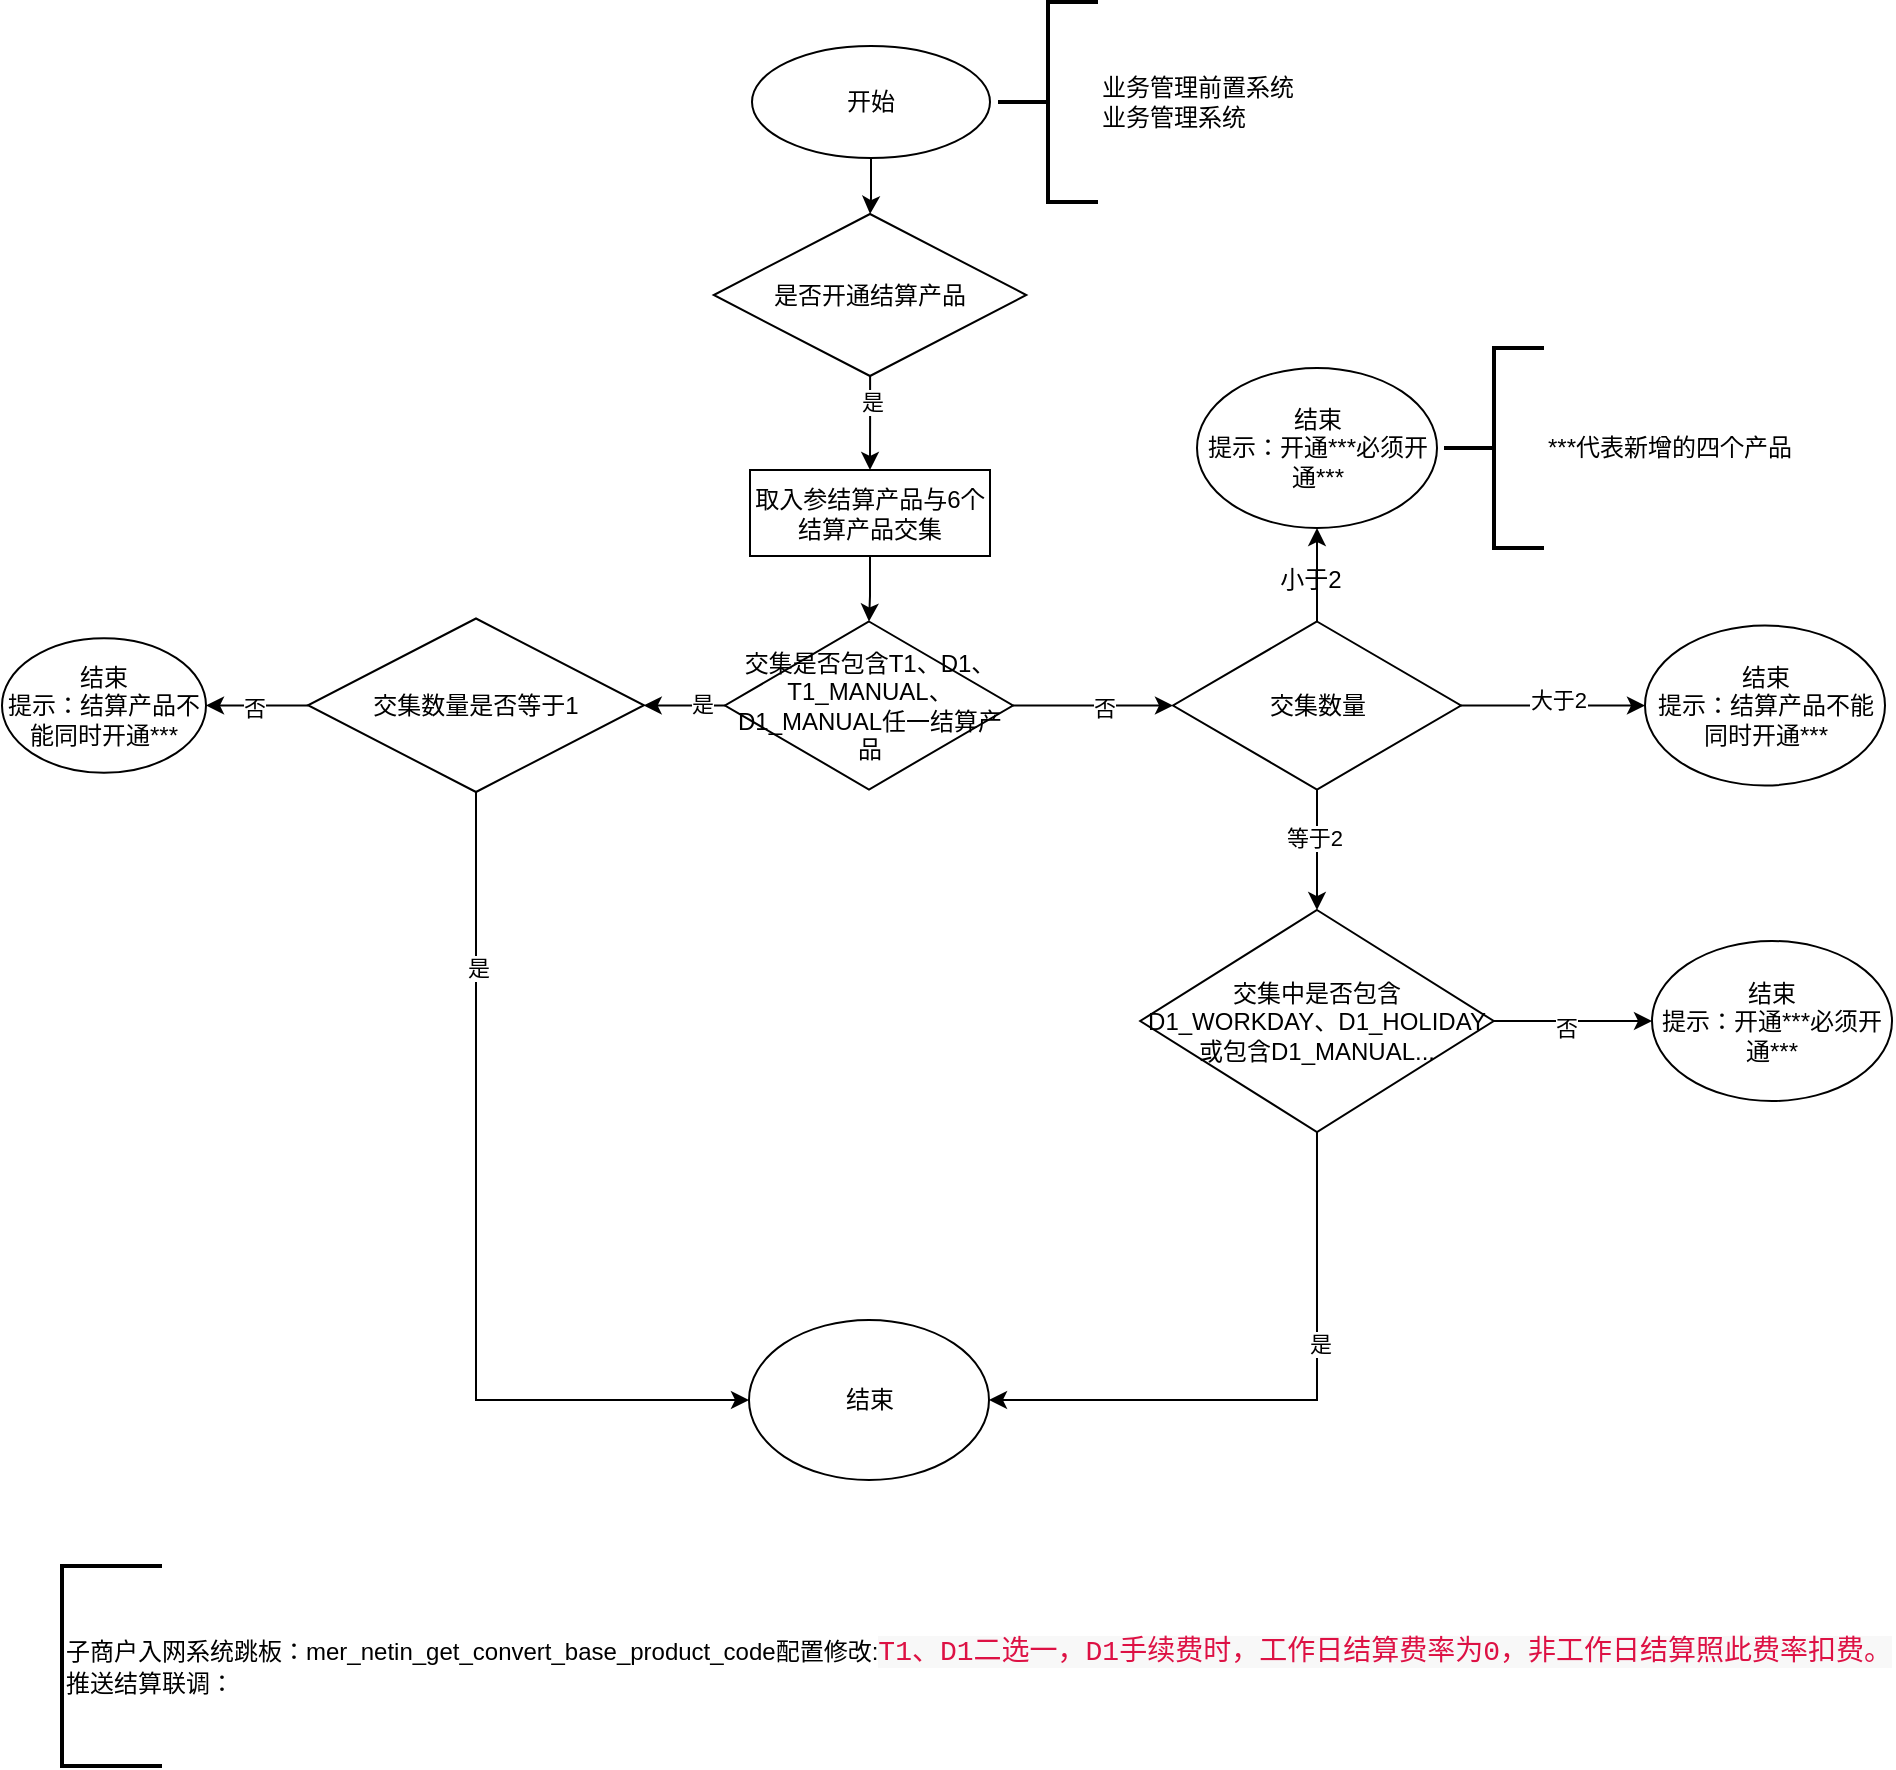 <mxfile version="14.4.3" type="github" pages="2">
  <diagram name="工作日/非工作日结算产品" id="74e2e168-ea6b-b213-b513-2b3c1d86103e">
    <mxGraphModel dx="1687" dy="907" grid="0" gridSize="10" guides="1" tooltips="1" connect="1" arrows="1" fold="1" page="0" pageScale="1" pageWidth="1100" pageHeight="850" background="#ffffff" math="0" shadow="0">
      <root>
        <mxCell id="0" />
        <mxCell id="1" parent="0" />
        <mxCell id="_HHzULaPOkoazhVG4UxR-39" value="" style="edgeStyle=orthogonalEdgeStyle;rounded=0;orthogonalLoop=1;jettySize=auto;html=1;" edge="1" parent="1" source="_HHzULaPOkoazhVG4UxR-11" target="_HHzULaPOkoazhVG4UxR-38">
          <mxGeometry relative="1" as="geometry" />
        </mxCell>
        <mxCell id="_HHzULaPOkoazhVG4UxR-11" value="开始" style="ellipse;whiteSpace=wrap;html=1;" vertex="1" parent="1">
          <mxGeometry x="-264" y="-246" width="119" height="56" as="geometry" />
        </mxCell>
        <mxCell id="_HHzULaPOkoazhVG4UxR-12" value="取入参结算产品与6个&lt;br&gt;结算产品交集" style="whiteSpace=wrap;html=1;" vertex="1" parent="1">
          <mxGeometry x="-265" y="-34" width="120" height="43" as="geometry" />
        </mxCell>
        <mxCell id="_HHzULaPOkoazhVG4UxR-25" value="" style="edgeStyle=orthogonalEdgeStyle;rounded=0;orthogonalLoop=1;jettySize=auto;html=1;" edge="1" parent="1" source="_HHzULaPOkoazhVG4UxR-14" target="_HHzULaPOkoazhVG4UxR-24">
          <mxGeometry relative="1" as="geometry" />
        </mxCell>
        <mxCell id="_HHzULaPOkoazhVG4UxR-26" value="否" style="edgeLabel;html=1;align=center;verticalAlign=middle;resizable=0;points=[];" vertex="1" connectable="0" parent="_HHzULaPOkoazhVG4UxR-25">
          <mxGeometry x="0.138" y="-1" relative="1" as="geometry">
            <mxPoint as="offset" />
          </mxGeometry>
        </mxCell>
        <mxCell id="_HHzULaPOkoazhVG4UxR-14" value="交集是否包含T1、D1、T1_MANUAL、D1_MANUAL任一结算产品" style="rhombus;whiteSpace=wrap;html=1;" vertex="1" parent="1">
          <mxGeometry x="-277.5" y="41.75" width="144" height="84" as="geometry" />
        </mxCell>
        <mxCell id="_HHzULaPOkoazhVG4UxR-15" value="" style="edgeStyle=orthogonalEdgeStyle;rounded=0;orthogonalLoop=1;jettySize=auto;html=1;" edge="1" parent="1" source="_HHzULaPOkoazhVG4UxR-12" target="_HHzULaPOkoazhVG4UxR-14">
          <mxGeometry relative="1" as="geometry" />
        </mxCell>
        <mxCell id="_HHzULaPOkoazhVG4UxR-32" style="edgeStyle=orthogonalEdgeStyle;rounded=0;orthogonalLoop=1;jettySize=auto;html=1;" edge="1" parent="1" source="_HHzULaPOkoazhVG4UxR-16" target="_HHzULaPOkoazhVG4UxR-27">
          <mxGeometry relative="1" as="geometry">
            <Array as="points">
              <mxPoint x="-402" y="431" />
            </Array>
          </mxGeometry>
        </mxCell>
        <mxCell id="_HHzULaPOkoazhVG4UxR-33" value="是" style="edgeLabel;html=1;align=center;verticalAlign=middle;resizable=0;points=[];" vertex="1" connectable="0" parent="_HHzULaPOkoazhVG4UxR-32">
          <mxGeometry x="-0.601" y="1" relative="1" as="geometry">
            <mxPoint as="offset" />
          </mxGeometry>
        </mxCell>
        <mxCell id="_HHzULaPOkoazhVG4UxR-16" value="交集数量是否等于1" style="rhombus;whiteSpace=wrap;html=1;" vertex="1" parent="1">
          <mxGeometry x="-486" y="40.25" width="168" height="86.75" as="geometry" />
        </mxCell>
        <mxCell id="_HHzULaPOkoazhVG4UxR-17" value="" style="edgeStyle=orthogonalEdgeStyle;rounded=0;orthogonalLoop=1;jettySize=auto;html=1;" edge="1" parent="1" source="_HHzULaPOkoazhVG4UxR-14" target="_HHzULaPOkoazhVG4UxR-16">
          <mxGeometry relative="1" as="geometry" />
        </mxCell>
        <mxCell id="_HHzULaPOkoazhVG4UxR-23" value="是" style="edgeLabel;html=1;align=center;verticalAlign=middle;resizable=0;points=[];" vertex="1" connectable="0" parent="_HHzULaPOkoazhVG4UxR-17">
          <mxGeometry x="-0.383" y="-1" relative="1" as="geometry">
            <mxPoint x="1" as="offset" />
          </mxGeometry>
        </mxCell>
        <mxCell id="_HHzULaPOkoazhVG4UxR-18" value="结束&lt;br&gt;提示：结算产品不能同时开通***" style="ellipse;whiteSpace=wrap;html=1;" vertex="1" parent="1">
          <mxGeometry x="-639" y="50.13" width="102" height="67.25" as="geometry" />
        </mxCell>
        <mxCell id="_HHzULaPOkoazhVG4UxR-19" value="" style="edgeStyle=orthogonalEdgeStyle;rounded=0;orthogonalLoop=1;jettySize=auto;html=1;" edge="1" parent="1" source="_HHzULaPOkoazhVG4UxR-16" target="_HHzULaPOkoazhVG4UxR-18">
          <mxGeometry relative="1" as="geometry" />
        </mxCell>
        <mxCell id="_HHzULaPOkoazhVG4UxR-20" value="否" style="edgeLabel;html=1;align=center;verticalAlign=middle;resizable=0;points=[];" vertex="1" connectable="0" parent="_HHzULaPOkoazhVG4UxR-19">
          <mxGeometry x="0.077" y="1" relative="1" as="geometry">
            <mxPoint as="offset" />
          </mxGeometry>
        </mxCell>
        <mxCell id="_HHzULaPOkoazhVG4UxR-35" value="" style="edgeStyle=orthogonalEdgeStyle;rounded=0;orthogonalLoop=1;jettySize=auto;html=1;" edge="1" parent="1" source="_HHzULaPOkoazhVG4UxR-24" target="_HHzULaPOkoazhVG4UxR-34">
          <mxGeometry relative="1" as="geometry" />
        </mxCell>
        <mxCell id="_HHzULaPOkoazhVG4UxR-36" value="大于2" style="edgeLabel;html=1;align=center;verticalAlign=middle;resizable=0;points=[];" vertex="1" connectable="0" parent="_HHzULaPOkoazhVG4UxR-35">
          <mxGeometry x="0.033" y="3" relative="1" as="geometry">
            <mxPoint x="1" as="offset" />
          </mxGeometry>
        </mxCell>
        <mxCell id="_HHzULaPOkoazhVG4UxR-43" value="" style="edgeStyle=orthogonalEdgeStyle;rounded=0;orthogonalLoop=1;jettySize=auto;html=1;" edge="1" parent="1" source="_HHzULaPOkoazhVG4UxR-24" target="_HHzULaPOkoazhVG4UxR-42">
          <mxGeometry relative="1" as="geometry" />
        </mxCell>
        <mxCell id="_HHzULaPOkoazhVG4UxR-47" value="" style="edgeStyle=orthogonalEdgeStyle;rounded=0;orthogonalLoop=1;jettySize=auto;html=1;" edge="1" parent="1" source="_HHzULaPOkoazhVG4UxR-24" target="_HHzULaPOkoazhVG4UxR-46">
          <mxGeometry relative="1" as="geometry" />
        </mxCell>
        <mxCell id="_HHzULaPOkoazhVG4UxR-53" value="等于2" style="edgeLabel;html=1;align=center;verticalAlign=middle;resizable=0;points=[];" vertex="1" connectable="0" parent="_HHzULaPOkoazhVG4UxR-47">
          <mxGeometry x="-0.228" y="-2" relative="1" as="geometry">
            <mxPoint as="offset" />
          </mxGeometry>
        </mxCell>
        <mxCell id="_HHzULaPOkoazhVG4UxR-24" value="交集数量" style="rhombus;whiteSpace=wrap;html=1;" vertex="1" parent="1">
          <mxGeometry x="-53.5" y="41.75" width="144" height="84" as="geometry" />
        </mxCell>
        <mxCell id="_HHzULaPOkoazhVG4UxR-27" value="结束" style="ellipse;whiteSpace=wrap;html=1;" vertex="1" parent="1">
          <mxGeometry x="-265.5" y="391" width="120" height="80" as="geometry" />
        </mxCell>
        <mxCell id="_HHzULaPOkoazhVG4UxR-34" value="结束&lt;br&gt;提示：结算产品不能同时开通***" style="ellipse;whiteSpace=wrap;html=1;" vertex="1" parent="1">
          <mxGeometry x="182.5" y="43.75" width="120" height="80" as="geometry" />
        </mxCell>
        <mxCell id="_HHzULaPOkoazhVG4UxR-40" value="" style="edgeStyle=orthogonalEdgeStyle;rounded=0;orthogonalLoop=1;jettySize=auto;html=1;" edge="1" parent="1" source="_HHzULaPOkoazhVG4UxR-38" target="_HHzULaPOkoazhVG4UxR-12">
          <mxGeometry relative="1" as="geometry" />
        </mxCell>
        <mxCell id="_HHzULaPOkoazhVG4UxR-41" value="是" style="edgeLabel;html=1;align=center;verticalAlign=middle;resizable=0;points=[];" vertex="1" connectable="0" parent="_HHzULaPOkoazhVG4UxR-40">
          <mxGeometry x="-0.447" y="1" relative="1" as="geometry">
            <mxPoint as="offset" />
          </mxGeometry>
        </mxCell>
        <mxCell id="_HHzULaPOkoazhVG4UxR-38" value="是否开通结算产品" style="rhombus;whiteSpace=wrap;html=1;" vertex="1" parent="1">
          <mxGeometry x="-283.12" y="-162" width="156.25" height="81" as="geometry" />
        </mxCell>
        <mxCell id="_HHzULaPOkoazhVG4UxR-42" value="结束&lt;br&gt;提示：开通***必须开通***" style="ellipse;whiteSpace=wrap;html=1;" vertex="1" parent="1">
          <mxGeometry x="-41.5" y="-85" width="120" height="80" as="geometry" />
        </mxCell>
        <mxCell id="_HHzULaPOkoazhVG4UxR-44" value="小于2" style="text;html=1;align=center;verticalAlign=middle;resizable=0;points=[];autosize=1;" vertex="1" parent="1">
          <mxGeometry x="-6" y="12" width="41" height="18" as="geometry" />
        </mxCell>
        <mxCell id="_HHzULaPOkoazhVG4UxR-45" value="***代表新增的四个产品" style="strokeWidth=2;html=1;shape=mxgraph.flowchart.annotation_2;align=left;labelPosition=right;pointerEvents=1;" vertex="1" parent="1">
          <mxGeometry x="82" y="-95" width="50" height="100" as="geometry" />
        </mxCell>
        <mxCell id="_HHzULaPOkoazhVG4UxR-48" style="edgeStyle=orthogonalEdgeStyle;rounded=0;orthogonalLoop=1;jettySize=auto;html=1;exitX=0.5;exitY=1;exitDx=0;exitDy=0;entryX=1;entryY=0.5;entryDx=0;entryDy=0;" edge="1" parent="1" source="_HHzULaPOkoazhVG4UxR-46" target="_HHzULaPOkoazhVG4UxR-27">
          <mxGeometry relative="1" as="geometry" />
        </mxCell>
        <mxCell id="_HHzULaPOkoazhVG4UxR-49" value="是" style="edgeLabel;html=1;align=center;verticalAlign=middle;resizable=0;points=[];" vertex="1" connectable="0" parent="_HHzULaPOkoazhVG4UxR-48">
          <mxGeometry x="-0.287" y="1" relative="1" as="geometry">
            <mxPoint as="offset" />
          </mxGeometry>
        </mxCell>
        <mxCell id="_HHzULaPOkoazhVG4UxR-51" value="" style="edgeStyle=orthogonalEdgeStyle;rounded=0;orthogonalLoop=1;jettySize=auto;html=1;" edge="1" parent="1" source="_HHzULaPOkoazhVG4UxR-46" target="_HHzULaPOkoazhVG4UxR-50">
          <mxGeometry relative="1" as="geometry" />
        </mxCell>
        <mxCell id="_HHzULaPOkoazhVG4UxR-52" value="否" style="edgeLabel;html=1;align=center;verticalAlign=middle;resizable=0;points=[];" vertex="1" connectable="0" parent="_HHzULaPOkoazhVG4UxR-51">
          <mxGeometry x="-0.098" y="-3" relative="1" as="geometry">
            <mxPoint as="offset" />
          </mxGeometry>
        </mxCell>
        <mxCell id="_HHzULaPOkoazhVG4UxR-46" value="交集中是否包含D1_WORKDAY、D1_HOLIDAY或包含D1_MANUAL..." style="rhombus;whiteSpace=wrap;html=1;" vertex="1" parent="1">
          <mxGeometry x="-69.88" y="186" width="176.75" height="111" as="geometry" />
        </mxCell>
        <mxCell id="_HHzULaPOkoazhVG4UxR-50" value="结束&lt;br&gt;提示：开通***必须开通***" style="ellipse;whiteSpace=wrap;html=1;" vertex="1" parent="1">
          <mxGeometry x="186.005" y="201.5" width="120" height="80" as="geometry" />
        </mxCell>
        <mxCell id="_HHzULaPOkoazhVG4UxR-54" value="业务管理前置系统&lt;br&gt;业务管理系统" style="strokeWidth=2;html=1;shape=mxgraph.flowchart.annotation_2;align=left;labelPosition=right;pointerEvents=1;" vertex="1" parent="1">
          <mxGeometry x="-141" y="-268" width="50" height="100" as="geometry" />
        </mxCell>
        <mxCell id="_HHzULaPOkoazhVG4UxR-55" value="子商户入网系统跳板：mer_netin_get_convert_base_product_code配置修改:&lt;span style=&quot;color: rgb(221 , 17 , 68) ; font-family: &amp;#34;mononoki&amp;#34; , &amp;#34;consolas&amp;#34; , &amp;#34;liberation mono&amp;#34; , &amp;#34;menlo&amp;#34; , &amp;#34;courier&amp;#34; , monospace , &amp;#34;apple color emoji&amp;#34; , &amp;#34;segoe ui emoji&amp;#34; , &amp;#34;noto color emoji&amp;#34; , &amp;#34;segoe ui symbol&amp;#34; , &amp;#34;android emoji&amp;#34; , &amp;#34;emojisymbols&amp;#34; ; font-size: 14px ; background-color: rgb(248 , 248 , 248)&quot;&gt;T1、D1二选一，D1手续费时，工作日结算费率为0，非工作日结算照此费率扣费。&lt;/span&gt;&lt;br&gt;推送结算联调：" style="strokeWidth=2;html=1;shape=mxgraph.flowchart.annotation_1;align=left;pointerEvents=1;" vertex="1" parent="1">
          <mxGeometry x="-609" y="514" width="50" height="100" as="geometry" />
        </mxCell>
      </root>
    </mxGraphModel>
  </diagram>
  <diagram id="xMQZjuHvh5yQaUtxyoXN" name="协议&amp;电子签章">
    <mxGraphModel dx="946" dy="517" grid="0" gridSize="10" guides="1" tooltips="1" connect="1" arrows="1" fold="1" page="1" pageScale="1" pageWidth="827" pageHeight="1169" math="0" shadow="0">
      <root>
        <mxCell id="6D580EjlVo4oe9tn3Bij-0" />
        <mxCell id="6D580EjlVo4oe9tn3Bij-1" parent="6D580EjlVo4oe9tn3Bij-0" />
        <mxCell id="YNEcawaOifFSc9qhL8P--29" value="" style="rounded=1;arcSize=10;dashed=1;strokeColor=#000000;fillColor=none;gradientColor=none;dashPattern=8 3 1 3;strokeWidth=2;" parent="6D580EjlVo4oe9tn3Bij-1" vertex="1">
          <mxGeometry x="402.5" y="720" width="185" height="90" as="geometry" />
        </mxCell>
        <mxCell id="YNEcawaOifFSc9qhL8P--0" value="表单新增协议模块：&lt;br&gt;企业/个体入网单&lt;br&gt;saas入网单" style="strokeWidth=2;html=1;shape=mxgraph.flowchart.annotation_1;align=left;pointerEvents=1;" parent="6D580EjlVo4oe9tn3Bij-1" vertex="1">
          <mxGeometry x="170" y="60" width="50" height="100" as="geometry" />
        </mxCell>
        <mxCell id="YNEcawaOifFSc9qhL8P--2" value="切换流程对应服务：&lt;br&gt;企业/个体流程模型&lt;br&gt;saas流程模型" style="strokeWidth=2;html=1;shape=mxgraph.flowchart.annotation_1;align=left;pointerEvents=1;" parent="6D580EjlVo4oe9tn3Bij-1" vertex="1">
          <mxGeometry x="364" y="60" width="50" height="100" as="geometry" />
        </mxCell>
        <mxCell id="YNEcawaOifFSc9qhL8P--3" value="表单改动" style="text;html=1;align=center;verticalAlign=middle;resizable=0;points=[];autosize=1;" parent="6D580EjlVo4oe9tn3Bij-1" vertex="1">
          <mxGeometry x="165" y="20" width="60" height="20" as="geometry" />
        </mxCell>
        <mxCell id="YNEcawaOifFSc9qhL8P--4" value="流程模型改动" style="text;html=1;align=center;verticalAlign=middle;resizable=0;points=[];autosize=1;" parent="6D580EjlVo4oe9tn3Bij-1" vertex="1">
          <mxGeometry x="360" y="20" width="90" height="20" as="geometry" />
        </mxCell>
        <mxCell id="YNEcawaOifFSc9qhL8P--6" value="签章流程" style="swimlane;html=1;childLayout=stackLayout;resizeParent=1;resizeParentMax=0;startSize=20;" parent="6D580EjlVo4oe9tn3Bij-1" vertex="1">
          <mxGeometry x="165" y="250" width="640" height="830" as="geometry" />
        </mxCell>
        <mxCell id="YNEcawaOifFSc9qhL8P--7" value="流程魔方" style="swimlane;html=1;startSize=20;" parent="YNEcawaOifFSc9qhL8P--6" vertex="1">
          <mxGeometry y="20" width="220" height="810" as="geometry" />
        </mxCell>
        <mxCell id="YNEcawaOifFSc9qhL8P--10" value="提交" style="strokeWidth=2;html=1;shape=mxgraph.flowchart.start_1;whiteSpace=wrap;" parent="YNEcawaOifFSc9qhL8P--7" vertex="1">
          <mxGeometry x="60" y="40" width="100" height="60" as="geometry" />
        </mxCell>
        <mxCell id="YNEcawaOifFSc9qhL8P--8" value="业务管理系统" style="swimlane;html=1;startSize=20;" parent="YNEcawaOifFSc9qhL8P--6" vertex="1">
          <mxGeometry x="220" y="20" width="220" height="810" as="geometry" />
        </mxCell>
        <mxCell id="YNEcawaOifFSc9qhL8P--11" value="生成协议" style="whiteSpace=wrap;html=1;strokeWidth=2;" parent="YNEcawaOifFSc9qhL8P--8" vertex="1">
          <mxGeometry x="50" y="40" width="120" height="60" as="geometry" />
        </mxCell>
        <mxCell id="YNEcawaOifFSc9qhL8P--9" value="入网子系统" style="swimlane;html=1;startSize=20;" parent="YNEcawaOifFSc9qhL8P--6" vertex="1">
          <mxGeometry x="440" y="20" width="200" height="810" as="geometry" />
        </mxCell>
        <mxCell id="YNEcawaOifFSc9qhL8P--12" value="" style="edgeStyle=orthogonalEdgeStyle;rounded=0;orthogonalLoop=1;jettySize=auto;html=1;" parent="YNEcawaOifFSc9qhL8P--6" source="YNEcawaOifFSc9qhL8P--10" target="YNEcawaOifFSc9qhL8P--11" edge="1">
          <mxGeometry relative="1" as="geometry" />
        </mxCell>
        <mxCell id="YNEcawaOifFSc9qhL8P--16" value="" style="edgeStyle=orthogonalEdgeStyle;rounded=0;orthogonalLoop=1;jettySize=auto;html=1;" parent="6D580EjlVo4oe9tn3Bij-1" source="YNEcawaOifFSc9qhL8P--13" target="YNEcawaOifFSc9qhL8P--15" edge="1">
          <mxGeometry relative="1" as="geometry" />
        </mxCell>
        <mxCell id="YNEcawaOifFSc9qhL8P--13" value="发起电子签章" style="whiteSpace=wrap;html=1;strokeWidth=2;" parent="6D580EjlVo4oe9tn3Bij-1" vertex="1">
          <mxGeometry x="435" y="450" width="120" height="60" as="geometry" />
        </mxCell>
        <mxCell id="YNEcawaOifFSc9qhL8P--14" value="" style="edgeStyle=orthogonalEdgeStyle;rounded=0;orthogonalLoop=1;jettySize=auto;html=1;" parent="6D580EjlVo4oe9tn3Bij-1" source="YNEcawaOifFSc9qhL8P--11" target="YNEcawaOifFSc9qhL8P--13" edge="1">
          <mxGeometry relative="1" as="geometry" />
        </mxCell>
        <mxCell id="YNEcawaOifFSc9qhL8P--18" value="" style="edgeStyle=orthogonalEdgeStyle;rounded=0;orthogonalLoop=1;jettySize=auto;html=1;" parent="6D580EjlVo4oe9tn3Bij-1" source="YNEcawaOifFSc9qhL8P--15" target="YNEcawaOifFSc9qhL8P--17" edge="1">
          <mxGeometry relative="1" as="geometry" />
        </mxCell>
        <mxCell id="YNEcawaOifFSc9qhL8P--15" value="签章操作" style="whiteSpace=wrap;html=1;strokeWidth=2;" parent="6D580EjlVo4oe9tn3Bij-1" vertex="1">
          <mxGeometry x="635" y="450" width="120" height="60" as="geometry" />
        </mxCell>
        <mxCell id="YNEcawaOifFSc9qhL8P--20" value="" style="edgeStyle=orthogonalEdgeStyle;rounded=0;orthogonalLoop=1;jettySize=auto;html=1;" parent="6D580EjlVo4oe9tn3Bij-1" source="YNEcawaOifFSc9qhL8P--17" target="YNEcawaOifFSc9qhL8P--19" edge="1">
          <mxGeometry relative="1" as="geometry" />
        </mxCell>
        <mxCell id="YNEcawaOifFSc9qhL8P--17" value="签章完成并回调" style="whiteSpace=wrap;html=1;strokeWidth=2;" parent="6D580EjlVo4oe9tn3Bij-1" vertex="1">
          <mxGeometry x="635" y="590" width="120" height="60" as="geometry" />
        </mxCell>
        <mxCell id="YNEcawaOifFSc9qhL8P--22" value="" style="edgeStyle=orthogonalEdgeStyle;rounded=0;orthogonalLoop=1;jettySize=auto;html=1;" parent="6D580EjlVo4oe9tn3Bij-1" source="YNEcawaOifFSc9qhL8P--19" target="YNEcawaOifFSc9qhL8P--21" edge="1">
          <mxGeometry relative="1" as="geometry" />
        </mxCell>
        <mxCell id="YNEcawaOifFSc9qhL8P--19" value="接受签章回调" style="whiteSpace=wrap;html=1;strokeWidth=2;" parent="6D580EjlVo4oe9tn3Bij-1" vertex="1">
          <mxGeometry x="435" y="590" width="120" height="60" as="geometry" />
        </mxCell>
        <mxCell id="YNEcawaOifFSc9qhL8P--24" value="" style="edgeStyle=orthogonalEdgeStyle;rounded=0;orthogonalLoop=1;jettySize=auto;html=1;" parent="6D580EjlVo4oe9tn3Bij-1" source="YNEcawaOifFSc9qhL8P--21" target="YNEcawaOifFSc9qhL8P--23" edge="1">
          <mxGeometry relative="1" as="geometry" />
        </mxCell>
        <mxCell id="YNEcawaOifFSc9qhL8P--21" value="组装已签章协议信息。添加授权协议与出款说明" style="whiteSpace=wrap;html=1;strokeWidth=2;" parent="6D580EjlVo4oe9tn3Bij-1" vertex="1">
          <mxGeometry x="435" y="730" width="120" height="60" as="geometry" />
        </mxCell>
        <mxCell id="YNEcawaOifFSc9qhL8P--26" value="" style="edgeStyle=orthogonalEdgeStyle;rounded=0;orthogonalLoop=1;jettySize=auto;html=1;" parent="6D580EjlVo4oe9tn3Bij-1" source="YNEcawaOifFSc9qhL8P--23" target="YNEcawaOifFSc9qhL8P--25" edge="1">
          <mxGeometry relative="1" as="geometry" />
        </mxCell>
        <mxCell id="YNEcawaOifFSc9qhL8P--23" value="唤醒工单" style="whiteSpace=wrap;html=1;strokeWidth=2;" parent="6D580EjlVo4oe9tn3Bij-1" vertex="1">
          <mxGeometry x="435" y="870" width="120" height="60" as="geometry" />
        </mxCell>
        <mxCell id="YNEcawaOifFSc9qhL8P--28" value="" style="edgeStyle=orthogonalEdgeStyle;rounded=0;orthogonalLoop=1;jettySize=auto;html=1;" parent="6D580EjlVo4oe9tn3Bij-1" source="YNEcawaOifFSc9qhL8P--25" target="YNEcawaOifFSc9qhL8P--27" edge="1">
          <mxGeometry relative="1" as="geometry" />
        </mxCell>
        <mxCell id="YNEcawaOifFSc9qhL8P--25" value="映射已签章协议到工单" style="whiteSpace=wrap;html=1;strokeWidth=2;" parent="6D580EjlVo4oe9tn3Bij-1" vertex="1">
          <mxGeometry x="235" y="870" width="120" height="60" as="geometry" />
        </mxCell>
        <mxCell id="YNEcawaOifFSc9qhL8P--27" value="结束" style="ellipse;whiteSpace=wrap;html=1;strokeWidth=2;" parent="6D580EjlVo4oe9tn3Bij-1" vertex="1">
          <mxGeometry x="247.5" y="990" width="95" height="50" as="geometry" />
        </mxCell>
      </root>
    </mxGraphModel>
  </diagram>
</mxfile>
